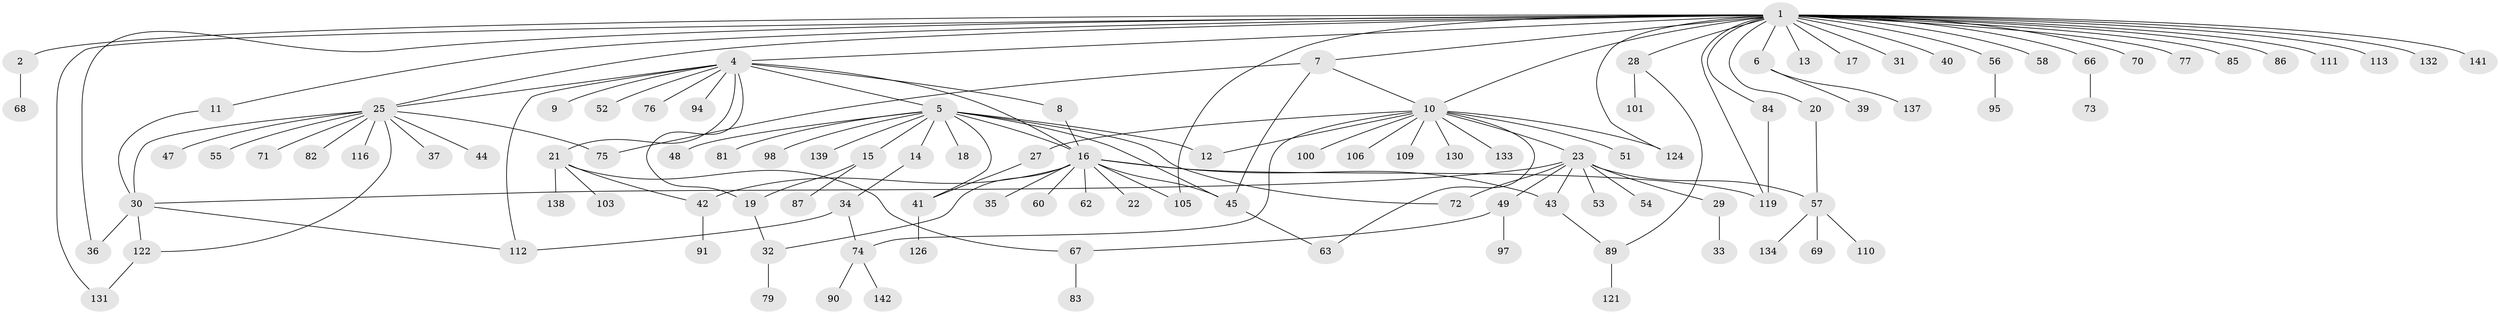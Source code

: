 // Generated by graph-tools (version 1.1) at 2025/23/03/03/25 07:23:48]
// undirected, 108 vertices, 137 edges
graph export_dot {
graph [start="1"]
  node [color=gray90,style=filled];
  1 [super="+3"];
  2;
  4 [super="+46"];
  5 [super="+125"];
  6 [super="+80"];
  7 [super="+127"];
  8;
  9 [super="+59"];
  10 [super="+50"];
  11 [super="+120"];
  12 [super="+117"];
  13 [super="+136"];
  14 [super="+24"];
  15;
  16 [super="+26"];
  17;
  18;
  19 [super="+129"];
  20;
  21 [super="+135"];
  22 [super="+93"];
  23 [super="+128"];
  25 [super="+38"];
  27;
  28 [super="+61"];
  29;
  30 [super="+65"];
  31;
  32 [super="+140"];
  33;
  34;
  35 [super="+123"];
  36;
  37;
  39;
  40;
  41;
  42 [super="+92"];
  43 [super="+64"];
  44;
  45;
  47;
  48;
  49 [super="+104"];
  51;
  52;
  53;
  54;
  55 [super="+99"];
  56;
  57 [super="+102"];
  58;
  60;
  62;
  63 [super="+88"];
  66 [super="+96"];
  67;
  68;
  69;
  70;
  71;
  72;
  73;
  74 [super="+78"];
  75;
  76;
  77;
  79;
  81;
  82;
  83;
  84 [super="+108"];
  85;
  86 [super="+115"];
  87;
  89 [super="+107"];
  90;
  91;
  94;
  95;
  97;
  98;
  100;
  101;
  103;
  105 [super="+114"];
  106;
  109;
  110 [super="+118"];
  111;
  112;
  113;
  116;
  119;
  121;
  122;
  124;
  126;
  130;
  131;
  132;
  133;
  134;
  137;
  138;
  139;
  141;
  142;
  1 -- 2;
  1 -- 4 [weight=2];
  1 -- 17;
  1 -- 20;
  1 -- 28;
  1 -- 31;
  1 -- 36;
  1 -- 40;
  1 -- 56;
  1 -- 66;
  1 -- 70;
  1 -- 85;
  1 -- 111;
  1 -- 113;
  1 -- 131;
  1 -- 132;
  1 -- 6;
  1 -- 7;
  1 -- 10;
  1 -- 11;
  1 -- 13;
  1 -- 77;
  1 -- 141;
  1 -- 84;
  1 -- 86 [weight=2];
  1 -- 25;
  1 -- 105;
  1 -- 119;
  1 -- 58;
  1 -- 124;
  2 -- 68;
  4 -- 5;
  4 -- 8;
  4 -- 9;
  4 -- 16;
  4 -- 19;
  4 -- 21;
  4 -- 25;
  4 -- 52;
  4 -- 76;
  4 -- 94;
  4 -- 112;
  5 -- 14;
  5 -- 15;
  5 -- 16 [weight=2];
  5 -- 18;
  5 -- 41;
  5 -- 48;
  5 -- 72;
  5 -- 81;
  5 -- 98;
  5 -- 139;
  5 -- 45;
  5 -- 12;
  6 -- 39;
  6 -- 137;
  7 -- 45;
  7 -- 75;
  7 -- 10;
  8 -- 16;
  10 -- 12;
  10 -- 23;
  10 -- 27;
  10 -- 100;
  10 -- 133;
  10 -- 130;
  10 -- 106;
  10 -- 109;
  10 -- 51;
  10 -- 124;
  10 -- 63;
  10 -- 74;
  11 -- 30;
  14 -- 34;
  15 -- 19;
  15 -- 87;
  16 -- 22;
  16 -- 35;
  16 -- 42 [weight=2];
  16 -- 45;
  16 -- 60;
  16 -- 62;
  16 -- 105;
  16 -- 119;
  16 -- 32;
  16 -- 43;
  19 -- 32;
  20 -- 57;
  21 -- 67;
  21 -- 103;
  21 -- 138;
  21 -- 42;
  23 -- 29;
  23 -- 30;
  23 -- 43;
  23 -- 49;
  23 -- 53;
  23 -- 54;
  23 -- 72;
  23 -- 57;
  25 -- 30;
  25 -- 37;
  25 -- 44;
  25 -- 47;
  25 -- 55;
  25 -- 71;
  25 -- 75;
  25 -- 82;
  25 -- 116;
  25 -- 122;
  27 -- 41;
  28 -- 89;
  28 -- 101;
  29 -- 33;
  30 -- 36;
  30 -- 112;
  30 -- 122;
  32 -- 79;
  34 -- 74;
  34 -- 112;
  41 -- 126;
  42 -- 91;
  43 -- 89;
  45 -- 63;
  49 -- 67;
  49 -- 97;
  56 -- 95;
  57 -- 69;
  57 -- 134;
  57 -- 110;
  66 -- 73;
  67 -- 83;
  74 -- 90;
  74 -- 142;
  84 -- 119;
  89 -- 121;
  122 -- 131;
}
